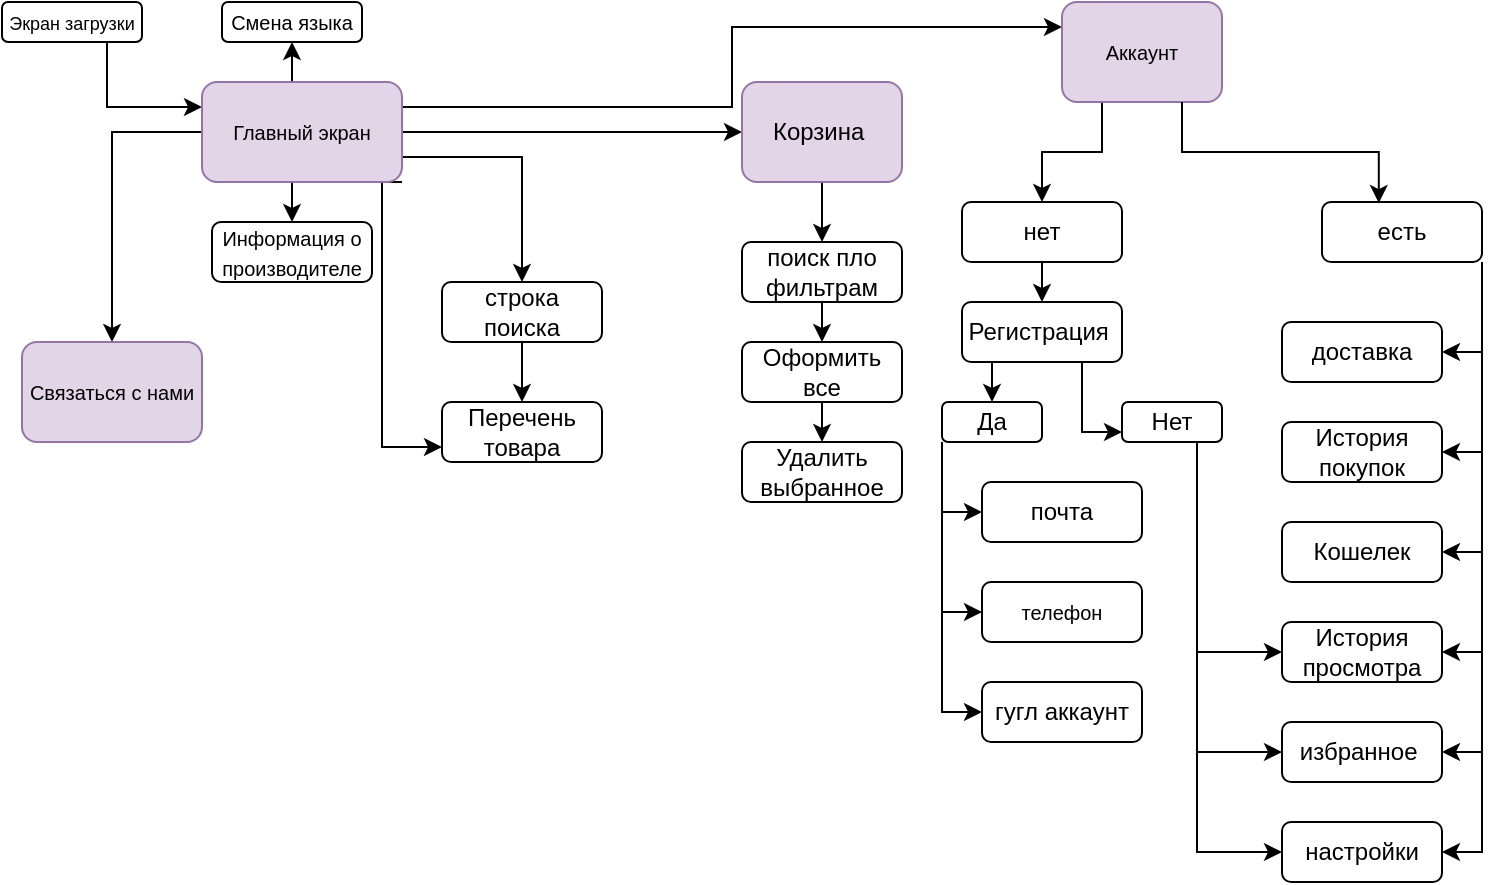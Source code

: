 <mxfile version="24.0.4" type="github">
  <diagram name="Страница — 1" id="ayewbeGo_WwrBOZi4rXz">
    <mxGraphModel dx="533" dy="2664" grid="1" gridSize="10" guides="1" tooltips="1" connect="1" arrows="1" fold="1" page="1" pageScale="1" pageWidth="827" pageHeight="1169" math="0" shadow="0">
      <root>
        <mxCell id="0" />
        <mxCell id="1" parent="0" />
        <mxCell id="pfXIOTyPjtkjjVaiKZZA-14" style="edgeStyle=orthogonalEdgeStyle;rounded=0;orthogonalLoop=1;jettySize=auto;html=1;exitX=0.75;exitY=1;exitDx=0;exitDy=0;entryX=0;entryY=0.25;entryDx=0;entryDy=0;" edge="1" parent="1" source="pfXIOTyPjtkjjVaiKZZA-1" target="pfXIOTyPjtkjjVaiKZZA-2">
          <mxGeometry relative="1" as="geometry" />
        </mxCell>
        <mxCell id="pfXIOTyPjtkjjVaiKZZA-1" value="&lt;font style=&quot;font-size: 9px;&quot;&gt;Экран загрузки&lt;/font&gt;" style="rounded=1;whiteSpace=wrap;html=1;" vertex="1" parent="1">
          <mxGeometry x="10" y="-2330" width="70" height="20" as="geometry" />
        </mxCell>
        <mxCell id="pfXIOTyPjtkjjVaiKZZA-6" style="edgeStyle=orthogonalEdgeStyle;rounded=0;orthogonalLoop=1;jettySize=auto;html=1;exitX=0.5;exitY=0;exitDx=0;exitDy=0;entryX=0.5;entryY=1;entryDx=0;entryDy=0;" edge="1" parent="1" source="pfXIOTyPjtkjjVaiKZZA-2" target="pfXIOTyPjtkjjVaiKZZA-5">
          <mxGeometry relative="1" as="geometry" />
        </mxCell>
        <mxCell id="pfXIOTyPjtkjjVaiKZZA-8" style="edgeStyle=orthogonalEdgeStyle;rounded=0;orthogonalLoop=1;jettySize=auto;html=1;exitX=0;exitY=0.5;exitDx=0;exitDy=0;" edge="1" parent="1" source="pfXIOTyPjtkjjVaiKZZA-2" target="pfXIOTyPjtkjjVaiKZZA-7">
          <mxGeometry relative="1" as="geometry" />
        </mxCell>
        <mxCell id="pfXIOTyPjtkjjVaiKZZA-12" style="edgeStyle=orthogonalEdgeStyle;rounded=0;orthogonalLoop=1;jettySize=auto;html=1;exitX=0.5;exitY=1;exitDx=0;exitDy=0;entryX=0.5;entryY=0;entryDx=0;entryDy=0;" edge="1" parent="1" source="pfXIOTyPjtkjjVaiKZZA-2" target="pfXIOTyPjtkjjVaiKZZA-10">
          <mxGeometry relative="1" as="geometry" />
        </mxCell>
        <mxCell id="pfXIOTyPjtkjjVaiKZZA-55" style="edgeStyle=orthogonalEdgeStyle;rounded=0;orthogonalLoop=1;jettySize=auto;html=1;exitX=1;exitY=0.75;exitDx=0;exitDy=0;entryX=0.5;entryY=0;entryDx=0;entryDy=0;" edge="1" parent="1" source="pfXIOTyPjtkjjVaiKZZA-2" target="pfXIOTyPjtkjjVaiKZZA-38">
          <mxGeometry relative="1" as="geometry" />
        </mxCell>
        <mxCell id="pfXIOTyPjtkjjVaiKZZA-56" style="edgeStyle=orthogonalEdgeStyle;rounded=0;orthogonalLoop=1;jettySize=auto;html=1;exitX=1;exitY=1;exitDx=0;exitDy=0;entryX=0;entryY=0.75;entryDx=0;entryDy=0;" edge="1" parent="1" source="pfXIOTyPjtkjjVaiKZZA-2" target="pfXIOTyPjtkjjVaiKZZA-42">
          <mxGeometry relative="1" as="geometry">
            <Array as="points">
              <mxPoint x="200" y="-2240" />
              <mxPoint x="200" y="-2107" />
            </Array>
          </mxGeometry>
        </mxCell>
        <mxCell id="pfXIOTyPjtkjjVaiKZZA-57" style="edgeStyle=orthogonalEdgeStyle;rounded=0;orthogonalLoop=1;jettySize=auto;html=1;exitX=1;exitY=0.5;exitDx=0;exitDy=0;entryX=0;entryY=0.5;entryDx=0;entryDy=0;" edge="1" parent="1" source="pfXIOTyPjtkjjVaiKZZA-2" target="pfXIOTyPjtkjjVaiKZZA-37">
          <mxGeometry relative="1" as="geometry" />
        </mxCell>
        <mxCell id="pfXIOTyPjtkjjVaiKZZA-58" style="edgeStyle=orthogonalEdgeStyle;rounded=0;orthogonalLoop=1;jettySize=auto;html=1;exitX=1;exitY=0.25;exitDx=0;exitDy=0;entryX=0;entryY=0.25;entryDx=0;entryDy=0;" edge="1" parent="1" source="pfXIOTyPjtkjjVaiKZZA-2" target="pfXIOTyPjtkjjVaiKZZA-17">
          <mxGeometry relative="1" as="geometry" />
        </mxCell>
        <mxCell id="pfXIOTyPjtkjjVaiKZZA-2" value="&lt;font size=&quot;1&quot;&gt;Главный экран&lt;/font&gt;" style="rounded=1;whiteSpace=wrap;html=1;fillColor=#e1d5e7;strokeColor=#9673a6;" vertex="1" parent="1">
          <mxGeometry x="110" y="-2290" width="100" height="50" as="geometry" />
        </mxCell>
        <mxCell id="pfXIOTyPjtkjjVaiKZZA-5" value="&lt;font size=&quot;1&quot;&gt;Смена языка&lt;/font&gt;" style="rounded=1;whiteSpace=wrap;html=1;" vertex="1" parent="1">
          <mxGeometry x="120" y="-2330" width="70" height="20" as="geometry" />
        </mxCell>
        <mxCell id="pfXIOTyPjtkjjVaiKZZA-7" value="&lt;font size=&quot;1&quot;&gt;Связаться с нами&lt;/font&gt;" style="rounded=1;whiteSpace=wrap;html=1;fillColor=#e1d5e7;strokeColor=#9673a6;" vertex="1" parent="1">
          <mxGeometry x="20" y="-2160" width="90" height="50" as="geometry" />
        </mxCell>
        <mxCell id="pfXIOTyPjtkjjVaiKZZA-10" value="&lt;font size=&quot;1&quot;&gt;Информация о производителе&lt;/font&gt;" style="rounded=1;whiteSpace=wrap;html=1;" vertex="1" parent="1">
          <mxGeometry x="115" y="-2220" width="80" height="30" as="geometry" />
        </mxCell>
        <mxCell id="pfXIOTyPjtkjjVaiKZZA-62" style="edgeStyle=orthogonalEdgeStyle;rounded=0;orthogonalLoop=1;jettySize=auto;html=1;exitX=0.25;exitY=1;exitDx=0;exitDy=0;entryX=0.5;entryY=0;entryDx=0;entryDy=0;" edge="1" parent="1" source="pfXIOTyPjtkjjVaiKZZA-17" target="pfXIOTyPjtkjjVaiKZZA-32">
          <mxGeometry relative="1" as="geometry" />
        </mxCell>
        <mxCell id="pfXIOTyPjtkjjVaiKZZA-17" value="&lt;font size=&quot;1&quot;&gt;Аккаунт&lt;/font&gt;" style="rounded=1;whiteSpace=wrap;html=1;fillColor=#e1d5e7;strokeColor=#9673a6;" vertex="1" parent="1">
          <mxGeometry x="540" y="-2330" width="80" height="50" as="geometry" />
        </mxCell>
        <mxCell id="pfXIOTyPjtkjjVaiKZZA-68" style="edgeStyle=orthogonalEdgeStyle;rounded=0;orthogonalLoop=1;jettySize=auto;html=1;exitX=0.25;exitY=1;exitDx=0;exitDy=0;entryX=0.5;entryY=0;entryDx=0;entryDy=0;" edge="1" parent="1" source="pfXIOTyPjtkjjVaiKZZA-18" target="pfXIOTyPjtkjjVaiKZZA-67">
          <mxGeometry relative="1" as="geometry" />
        </mxCell>
        <mxCell id="pfXIOTyPjtkjjVaiKZZA-71" style="edgeStyle=orthogonalEdgeStyle;rounded=0;orthogonalLoop=1;jettySize=auto;html=1;exitX=0.75;exitY=1;exitDx=0;exitDy=0;entryX=0;entryY=0.75;entryDx=0;entryDy=0;" edge="1" parent="1" source="pfXIOTyPjtkjjVaiKZZA-18" target="pfXIOTyPjtkjjVaiKZZA-70">
          <mxGeometry relative="1" as="geometry" />
        </mxCell>
        <mxCell id="pfXIOTyPjtkjjVaiKZZA-18" value="Регистрация&amp;nbsp;" style="rounded=1;whiteSpace=wrap;html=1;" vertex="1" parent="1">
          <mxGeometry x="490" y="-2180" width="80" height="30" as="geometry" />
        </mxCell>
        <mxCell id="pfXIOTyPjtkjjVaiKZZA-20" value="почта" style="rounded=1;whiteSpace=wrap;html=1;" vertex="1" parent="1">
          <mxGeometry x="500" y="-2090" width="80" height="30" as="geometry" />
        </mxCell>
        <mxCell id="pfXIOTyPjtkjjVaiKZZA-22" value="&lt;font size=&quot;1&quot;&gt;телефон&lt;/font&gt;" style="rounded=1;whiteSpace=wrap;html=1;" vertex="1" parent="1">
          <mxGeometry x="500" y="-2040" width="80" height="30" as="geometry" />
        </mxCell>
        <mxCell id="pfXIOTyPjtkjjVaiKZZA-24" value="гугл аккаунт" style="rounded=1;whiteSpace=wrap;html=1;" vertex="1" parent="1">
          <mxGeometry x="500" y="-1990" width="80" height="30" as="geometry" />
        </mxCell>
        <mxCell id="pfXIOTyPjtkjjVaiKZZA-26" value="Кошелек" style="rounded=1;whiteSpace=wrap;html=1;" vertex="1" parent="1">
          <mxGeometry x="650" y="-2070" width="80" height="30" as="geometry" />
        </mxCell>
        <mxCell id="pfXIOTyPjtkjjVaiKZZA-27" value="доставка" style="rounded=1;whiteSpace=wrap;html=1;" vertex="1" parent="1">
          <mxGeometry x="650" y="-2170" width="80" height="30" as="geometry" />
        </mxCell>
        <mxCell id="pfXIOTyPjtkjjVaiKZZA-28" value="настройки" style="rounded=1;whiteSpace=wrap;html=1;" vertex="1" parent="1">
          <mxGeometry x="650" y="-1920" width="80" height="30" as="geometry" />
        </mxCell>
        <mxCell id="pfXIOTyPjtkjjVaiKZZA-29" value="История просмотра" style="rounded=1;whiteSpace=wrap;html=1;" vertex="1" parent="1">
          <mxGeometry x="650" y="-2020" width="80" height="30" as="geometry" />
        </mxCell>
        <mxCell id="pfXIOTyPjtkjjVaiKZZA-30" value="избранное&amp;nbsp;" style="rounded=1;whiteSpace=wrap;html=1;" vertex="1" parent="1">
          <mxGeometry x="650" y="-1970" width="80" height="30" as="geometry" />
        </mxCell>
        <mxCell id="pfXIOTyPjtkjjVaiKZZA-31" value="История покупок" style="rounded=1;whiteSpace=wrap;html=1;" vertex="1" parent="1">
          <mxGeometry x="650" y="-2120" width="80" height="30" as="geometry" />
        </mxCell>
        <mxCell id="pfXIOTyPjtkjjVaiKZZA-64" style="edgeStyle=orthogonalEdgeStyle;rounded=0;orthogonalLoop=1;jettySize=auto;html=1;exitX=0.5;exitY=1;exitDx=0;exitDy=0;entryX=0.5;entryY=0;entryDx=0;entryDy=0;" edge="1" parent="1" source="pfXIOTyPjtkjjVaiKZZA-32" target="pfXIOTyPjtkjjVaiKZZA-18">
          <mxGeometry relative="1" as="geometry" />
        </mxCell>
        <mxCell id="pfXIOTyPjtkjjVaiKZZA-32" value="нет" style="rounded=1;whiteSpace=wrap;html=1;" vertex="1" parent="1">
          <mxGeometry x="490" y="-2230" width="80" height="30" as="geometry" />
        </mxCell>
        <mxCell id="pfXIOTyPjtkjjVaiKZZA-76" style="edgeStyle=orthogonalEdgeStyle;rounded=0;orthogonalLoop=1;jettySize=auto;html=1;exitX=1;exitY=1;exitDx=0;exitDy=0;entryX=1;entryY=0.5;entryDx=0;entryDy=0;" edge="1" parent="1" source="pfXIOTyPjtkjjVaiKZZA-33" target="pfXIOTyPjtkjjVaiKZZA-27">
          <mxGeometry relative="1" as="geometry" />
        </mxCell>
        <mxCell id="pfXIOTyPjtkjjVaiKZZA-77" style="edgeStyle=orthogonalEdgeStyle;rounded=0;orthogonalLoop=1;jettySize=auto;html=1;exitX=1;exitY=1;exitDx=0;exitDy=0;entryX=1;entryY=0.5;entryDx=0;entryDy=0;" edge="1" parent="1" source="pfXIOTyPjtkjjVaiKZZA-33" target="pfXIOTyPjtkjjVaiKZZA-31">
          <mxGeometry relative="1" as="geometry" />
        </mxCell>
        <mxCell id="pfXIOTyPjtkjjVaiKZZA-78" style="edgeStyle=orthogonalEdgeStyle;rounded=0;orthogonalLoop=1;jettySize=auto;html=1;exitX=1;exitY=1;exitDx=0;exitDy=0;entryX=1;entryY=0.5;entryDx=0;entryDy=0;" edge="1" parent="1" source="pfXIOTyPjtkjjVaiKZZA-33" target="pfXIOTyPjtkjjVaiKZZA-30">
          <mxGeometry relative="1" as="geometry" />
        </mxCell>
        <mxCell id="pfXIOTyPjtkjjVaiKZZA-79" style="edgeStyle=orthogonalEdgeStyle;rounded=0;orthogonalLoop=1;jettySize=auto;html=1;exitX=1;exitY=1;exitDx=0;exitDy=0;entryX=1;entryY=0.5;entryDx=0;entryDy=0;" edge="1" parent="1" source="pfXIOTyPjtkjjVaiKZZA-33" target="pfXIOTyPjtkjjVaiKZZA-29">
          <mxGeometry relative="1" as="geometry" />
        </mxCell>
        <mxCell id="pfXIOTyPjtkjjVaiKZZA-82" style="edgeStyle=orthogonalEdgeStyle;rounded=0;orthogonalLoop=1;jettySize=auto;html=1;exitX=1;exitY=1;exitDx=0;exitDy=0;entryX=1;entryY=0.5;entryDx=0;entryDy=0;" edge="1" parent="1" source="pfXIOTyPjtkjjVaiKZZA-33" target="pfXIOTyPjtkjjVaiKZZA-26">
          <mxGeometry relative="1" as="geometry" />
        </mxCell>
        <mxCell id="pfXIOTyPjtkjjVaiKZZA-83" style="edgeStyle=orthogonalEdgeStyle;rounded=0;orthogonalLoop=1;jettySize=auto;html=1;exitX=1;exitY=1;exitDx=0;exitDy=0;entryX=1;entryY=0.5;entryDx=0;entryDy=0;" edge="1" parent="1" source="pfXIOTyPjtkjjVaiKZZA-33" target="pfXIOTyPjtkjjVaiKZZA-28">
          <mxGeometry relative="1" as="geometry" />
        </mxCell>
        <mxCell id="pfXIOTyPjtkjjVaiKZZA-33" value="есть" style="rounded=1;whiteSpace=wrap;html=1;" vertex="1" parent="1">
          <mxGeometry x="670" y="-2230" width="80" height="30" as="geometry" />
        </mxCell>
        <mxCell id="pfXIOTyPjtkjjVaiKZZA-59" style="edgeStyle=orthogonalEdgeStyle;rounded=0;orthogonalLoop=1;jettySize=auto;html=1;exitX=0.5;exitY=1;exitDx=0;exitDy=0;entryX=0.5;entryY=0;entryDx=0;entryDy=0;" edge="1" parent="1" source="pfXIOTyPjtkjjVaiKZZA-37" target="pfXIOTyPjtkjjVaiKZZA-39">
          <mxGeometry relative="1" as="geometry" />
        </mxCell>
        <mxCell id="pfXIOTyPjtkjjVaiKZZA-37" value="Корзина&amp;nbsp;" style="rounded=1;whiteSpace=wrap;html=1;fillColor=#e1d5e7;strokeColor=#9673a6;" vertex="1" parent="1">
          <mxGeometry x="380" y="-2290" width="80" height="50" as="geometry" />
        </mxCell>
        <mxCell id="pfXIOTyPjtkjjVaiKZZA-52" style="edgeStyle=orthogonalEdgeStyle;rounded=0;orthogonalLoop=1;jettySize=auto;html=1;exitX=0.5;exitY=1;exitDx=0;exitDy=0;" edge="1" parent="1" source="pfXIOTyPjtkjjVaiKZZA-38" target="pfXIOTyPjtkjjVaiKZZA-42">
          <mxGeometry relative="1" as="geometry" />
        </mxCell>
        <mxCell id="pfXIOTyPjtkjjVaiKZZA-38" value="строка поиска" style="rounded=1;whiteSpace=wrap;html=1;" vertex="1" parent="1">
          <mxGeometry x="230" y="-2190" width="80" height="30" as="geometry" />
        </mxCell>
        <mxCell id="pfXIOTyPjtkjjVaiKZZA-60" style="edgeStyle=orthogonalEdgeStyle;rounded=0;orthogonalLoop=1;jettySize=auto;html=1;exitX=0.5;exitY=1;exitDx=0;exitDy=0;entryX=0.5;entryY=0;entryDx=0;entryDy=0;" edge="1" parent="1" source="pfXIOTyPjtkjjVaiKZZA-39" target="pfXIOTyPjtkjjVaiKZZA-40">
          <mxGeometry relative="1" as="geometry" />
        </mxCell>
        <mxCell id="pfXIOTyPjtkjjVaiKZZA-39" value="поиск пло фильтрам" style="rounded=1;whiteSpace=wrap;html=1;" vertex="1" parent="1">
          <mxGeometry x="380" y="-2210" width="80" height="30" as="geometry" />
        </mxCell>
        <mxCell id="pfXIOTyPjtkjjVaiKZZA-61" style="edgeStyle=orthogonalEdgeStyle;rounded=0;orthogonalLoop=1;jettySize=auto;html=1;exitX=0.5;exitY=1;exitDx=0;exitDy=0;entryX=0.5;entryY=0;entryDx=0;entryDy=0;" edge="1" parent="1" source="pfXIOTyPjtkjjVaiKZZA-40" target="pfXIOTyPjtkjjVaiKZZA-41">
          <mxGeometry relative="1" as="geometry" />
        </mxCell>
        <mxCell id="pfXIOTyPjtkjjVaiKZZA-40" value="Оформить все" style="rounded=1;whiteSpace=wrap;html=1;" vertex="1" parent="1">
          <mxGeometry x="380" y="-2160" width="80" height="30" as="geometry" />
        </mxCell>
        <mxCell id="pfXIOTyPjtkjjVaiKZZA-41" value="Удалить выбранное" style="rounded=1;whiteSpace=wrap;html=1;" vertex="1" parent="1">
          <mxGeometry x="380" y="-2110" width="80" height="30" as="geometry" />
        </mxCell>
        <mxCell id="pfXIOTyPjtkjjVaiKZZA-42" value="Перечень товара" style="rounded=1;whiteSpace=wrap;html=1;" vertex="1" parent="1">
          <mxGeometry x="230" y="-2130" width="80" height="30" as="geometry" />
        </mxCell>
        <mxCell id="pfXIOTyPjtkjjVaiKZZA-63" style="edgeStyle=orthogonalEdgeStyle;rounded=0;orthogonalLoop=1;jettySize=auto;html=1;exitX=0.75;exitY=1;exitDx=0;exitDy=0;entryX=0.355;entryY=0.017;entryDx=0;entryDy=0;entryPerimeter=0;" edge="1" parent="1" source="pfXIOTyPjtkjjVaiKZZA-17" target="pfXIOTyPjtkjjVaiKZZA-33">
          <mxGeometry relative="1" as="geometry" />
        </mxCell>
        <mxCell id="pfXIOTyPjtkjjVaiKZZA-73" style="edgeStyle=orthogonalEdgeStyle;rounded=0;orthogonalLoop=1;jettySize=auto;html=1;exitX=0;exitY=1;exitDx=0;exitDy=0;entryX=0;entryY=0.5;entryDx=0;entryDy=0;" edge="1" parent="1" source="pfXIOTyPjtkjjVaiKZZA-67" target="pfXIOTyPjtkjjVaiKZZA-24">
          <mxGeometry relative="1" as="geometry" />
        </mxCell>
        <mxCell id="pfXIOTyPjtkjjVaiKZZA-74" style="edgeStyle=orthogonalEdgeStyle;rounded=0;orthogonalLoop=1;jettySize=auto;html=1;exitX=0;exitY=1;exitDx=0;exitDy=0;entryX=0;entryY=0.5;entryDx=0;entryDy=0;" edge="1" parent="1" source="pfXIOTyPjtkjjVaiKZZA-67" target="pfXIOTyPjtkjjVaiKZZA-20">
          <mxGeometry relative="1" as="geometry" />
        </mxCell>
        <mxCell id="pfXIOTyPjtkjjVaiKZZA-75" style="edgeStyle=orthogonalEdgeStyle;rounded=0;orthogonalLoop=1;jettySize=auto;html=1;exitX=0;exitY=1;exitDx=0;exitDy=0;entryX=0;entryY=0.5;entryDx=0;entryDy=0;" edge="1" parent="1" source="pfXIOTyPjtkjjVaiKZZA-67" target="pfXIOTyPjtkjjVaiKZZA-22">
          <mxGeometry relative="1" as="geometry" />
        </mxCell>
        <mxCell id="pfXIOTyPjtkjjVaiKZZA-67" value="Да" style="rounded=1;whiteSpace=wrap;html=1;" vertex="1" parent="1">
          <mxGeometry x="480" y="-2130" width="50" height="20" as="geometry" />
        </mxCell>
        <mxCell id="pfXIOTyPjtkjjVaiKZZA-84" style="edgeStyle=orthogonalEdgeStyle;rounded=0;orthogonalLoop=1;jettySize=auto;html=1;exitX=0.75;exitY=1;exitDx=0;exitDy=0;entryX=0;entryY=0.5;entryDx=0;entryDy=0;" edge="1" parent="1" source="pfXIOTyPjtkjjVaiKZZA-70" target="pfXIOTyPjtkjjVaiKZZA-30">
          <mxGeometry relative="1" as="geometry" />
        </mxCell>
        <mxCell id="pfXIOTyPjtkjjVaiKZZA-85" style="edgeStyle=orthogonalEdgeStyle;rounded=0;orthogonalLoop=1;jettySize=auto;html=1;exitX=0.75;exitY=1;exitDx=0;exitDy=0;entryX=0;entryY=0.5;entryDx=0;entryDy=0;" edge="1" parent="1" source="pfXIOTyPjtkjjVaiKZZA-70" target="pfXIOTyPjtkjjVaiKZZA-29">
          <mxGeometry relative="1" as="geometry" />
        </mxCell>
        <mxCell id="pfXIOTyPjtkjjVaiKZZA-86" style="edgeStyle=orthogonalEdgeStyle;rounded=0;orthogonalLoop=1;jettySize=auto;html=1;exitX=0.75;exitY=1;exitDx=0;exitDy=0;entryX=0;entryY=0.5;entryDx=0;entryDy=0;" edge="1" parent="1" source="pfXIOTyPjtkjjVaiKZZA-70" target="pfXIOTyPjtkjjVaiKZZA-28">
          <mxGeometry relative="1" as="geometry" />
        </mxCell>
        <mxCell id="pfXIOTyPjtkjjVaiKZZA-70" value="Нет" style="rounded=1;whiteSpace=wrap;html=1;" vertex="1" parent="1">
          <mxGeometry x="570" y="-2130" width="50" height="20" as="geometry" />
        </mxCell>
      </root>
    </mxGraphModel>
  </diagram>
</mxfile>
